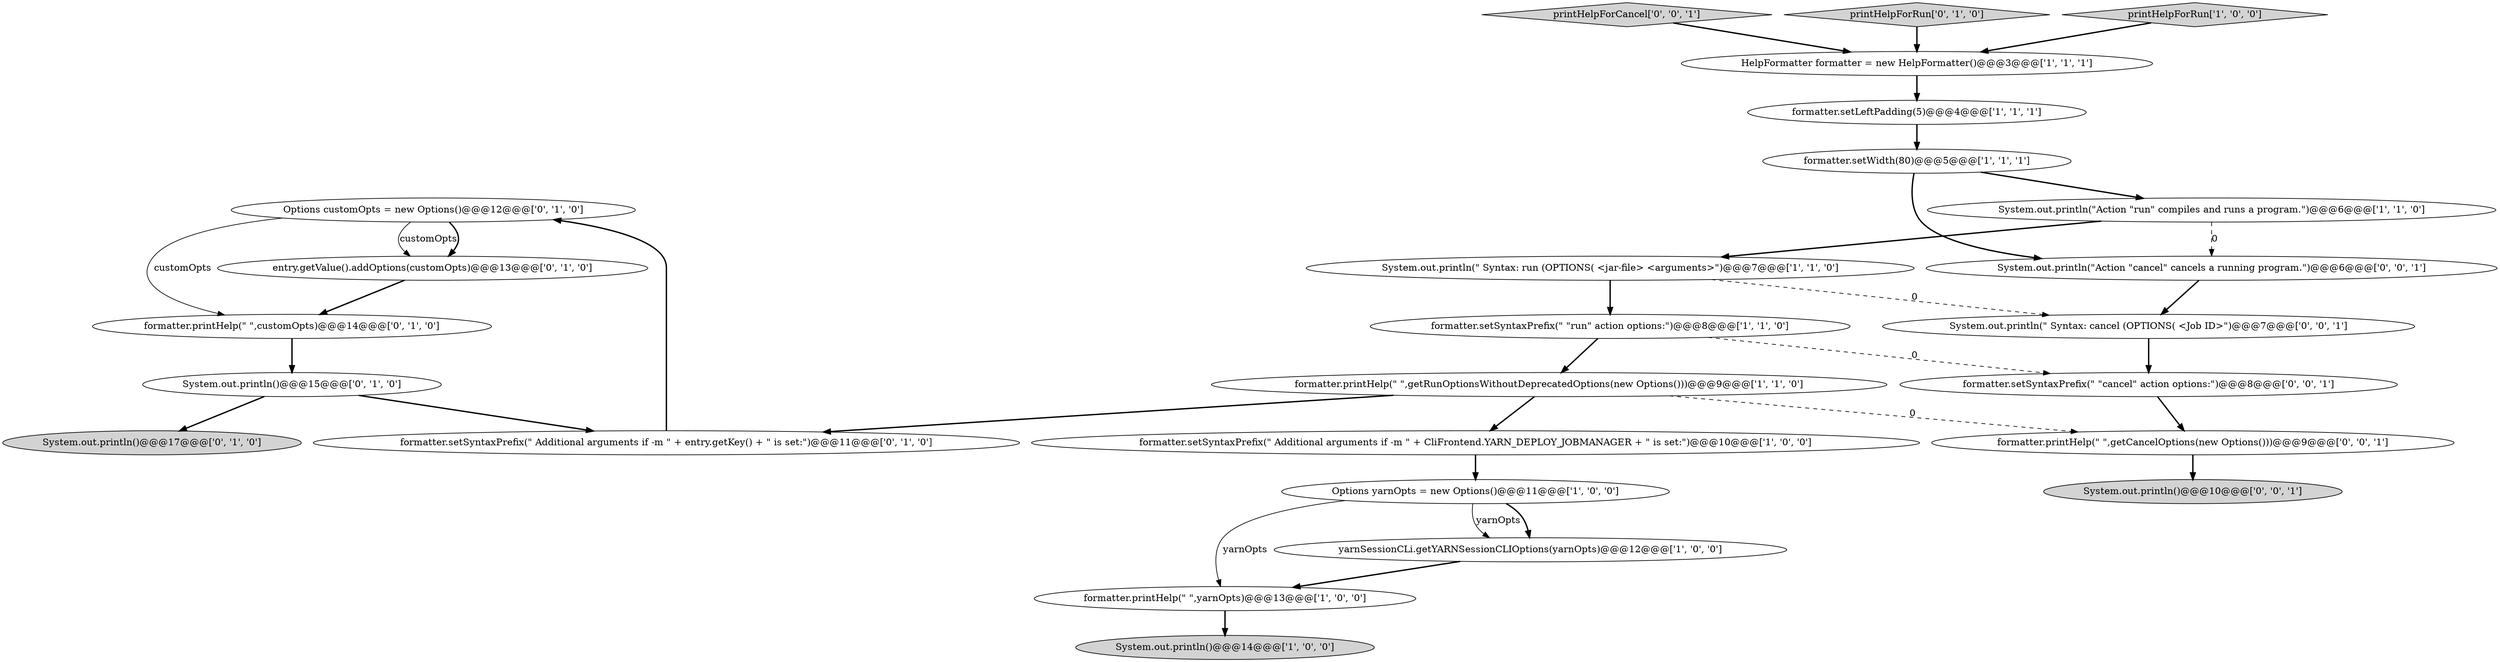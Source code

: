 digraph {
16 [style = filled, label = "Options customOpts = new Options()@@@12@@@['0', '1', '0']", fillcolor = white, shape = ellipse image = "AAA0AAABBB2BBB"];
25 [style = filled, label = "printHelpForCancel['0', '0', '1']", fillcolor = lightgray, shape = diamond image = "AAA0AAABBB3BBB"];
4 [style = filled, label = "formatter.printHelp(\" \",yarnOpts)@@@13@@@['1', '0', '0']", fillcolor = white, shape = ellipse image = "AAA0AAABBB1BBB"];
18 [style = filled, label = "formatter.printHelp(\" \",customOpts)@@@14@@@['0', '1', '0']", fillcolor = white, shape = ellipse image = "AAA1AAABBB2BBB"];
2 [style = filled, label = "formatter.setSyntaxPrefix(\" \"run\" action options:\")@@@8@@@['1', '1', '0']", fillcolor = white, shape = ellipse image = "AAA0AAABBB1BBB"];
3 [style = filled, label = "formatter.setWidth(80)@@@5@@@['1', '1', '1']", fillcolor = white, shape = ellipse image = "AAA0AAABBB1BBB"];
9 [style = filled, label = "Options yarnOpts = new Options()@@@11@@@['1', '0', '0']", fillcolor = white, shape = ellipse image = "AAA0AAABBB1BBB"];
8 [style = filled, label = "formatter.printHelp(\" \",getRunOptionsWithoutDeprecatedOptions(new Options()))@@@9@@@['1', '1', '0']", fillcolor = white, shape = ellipse image = "AAA0AAABBB1BBB"];
17 [style = filled, label = "entry.getValue().addOptions(customOpts)@@@13@@@['0', '1', '0']", fillcolor = white, shape = ellipse image = "AAA0AAABBB2BBB"];
24 [style = filled, label = "System.out.println()@@@10@@@['0', '0', '1']", fillcolor = lightgray, shape = ellipse image = "AAA0AAABBB3BBB"];
10 [style = filled, label = "System.out.println(\" Syntax: run (OPTIONS( <jar-file> <arguments>\")@@@7@@@['1', '1', '0']", fillcolor = white, shape = ellipse image = "AAA0AAABBB1BBB"];
6 [style = filled, label = "formatter.setLeftPadding(5)@@@4@@@['1', '1', '1']", fillcolor = white, shape = ellipse image = "AAA0AAABBB1BBB"];
7 [style = filled, label = "System.out.println()@@@14@@@['1', '0', '0']", fillcolor = lightgray, shape = ellipse image = "AAA0AAABBB1BBB"];
19 [style = filled, label = "printHelpForRun['0', '1', '0']", fillcolor = lightgray, shape = diamond image = "AAA0AAABBB2BBB"];
22 [style = filled, label = "System.out.println(\"Action \"cancel\" cancels a running program.\")@@@6@@@['0', '0', '1']", fillcolor = white, shape = ellipse image = "AAA0AAABBB3BBB"];
5 [style = filled, label = "System.out.println(\"Action \"run\" compiles and runs a program.\")@@@6@@@['1', '1', '0']", fillcolor = white, shape = ellipse image = "AAA0AAABBB1BBB"];
15 [style = filled, label = "System.out.println()@@@17@@@['0', '1', '0']", fillcolor = lightgray, shape = ellipse image = "AAA1AAABBB2BBB"];
21 [style = filled, label = "formatter.setSyntaxPrefix(\" \"cancel\" action options:\")@@@8@@@['0', '0', '1']", fillcolor = white, shape = ellipse image = "AAA0AAABBB3BBB"];
13 [style = filled, label = "formatter.setSyntaxPrefix(\" Additional arguments if -m \" + entry.getKey() + \" is set:\")@@@11@@@['0', '1', '0']", fillcolor = white, shape = ellipse image = "AAA0AAABBB2BBB"];
1 [style = filled, label = "yarnSessionCLi.getYARNSessionCLIOptions(yarnOpts)@@@12@@@['1', '0', '0']", fillcolor = white, shape = ellipse image = "AAA0AAABBB1BBB"];
12 [style = filled, label = "HelpFormatter formatter = new HelpFormatter()@@@3@@@['1', '1', '1']", fillcolor = white, shape = ellipse image = "AAA0AAABBB1BBB"];
11 [style = filled, label = "printHelpForRun['1', '0', '0']", fillcolor = lightgray, shape = diamond image = "AAA0AAABBB1BBB"];
23 [style = filled, label = "formatter.printHelp(\" \",getCancelOptions(new Options()))@@@9@@@['0', '0', '1']", fillcolor = white, shape = ellipse image = "AAA0AAABBB3BBB"];
0 [style = filled, label = "formatter.setSyntaxPrefix(\" Additional arguments if -m \" + CliFrontend.YARN_DEPLOY_JOBMANAGER + \" is set:\")@@@10@@@['1', '0', '0']", fillcolor = white, shape = ellipse image = "AAA0AAABBB1BBB"];
14 [style = filled, label = "System.out.println()@@@15@@@['0', '1', '0']", fillcolor = white, shape = ellipse image = "AAA0AAABBB2BBB"];
20 [style = filled, label = "System.out.println(\" Syntax: cancel (OPTIONS( <Job ID>\")@@@7@@@['0', '0', '1']", fillcolor = white, shape = ellipse image = "AAA0AAABBB3BBB"];
5->22 [style = dashed, label="0"];
9->4 [style = solid, label="yarnOpts"];
4->7 [style = bold, label=""];
10->2 [style = bold, label=""];
11->12 [style = bold, label=""];
8->0 [style = bold, label=""];
23->24 [style = bold, label=""];
0->9 [style = bold, label=""];
14->13 [style = bold, label=""];
22->20 [style = bold, label=""];
16->18 [style = solid, label="customOpts"];
5->10 [style = bold, label=""];
25->12 [style = bold, label=""];
3->5 [style = bold, label=""];
2->8 [style = bold, label=""];
8->23 [style = dashed, label="0"];
20->21 [style = bold, label=""];
16->17 [style = solid, label="customOpts"];
13->16 [style = bold, label=""];
6->3 [style = bold, label=""];
8->13 [style = bold, label=""];
1->4 [style = bold, label=""];
2->21 [style = dashed, label="0"];
3->22 [style = bold, label=""];
16->17 [style = bold, label=""];
9->1 [style = solid, label="yarnOpts"];
18->14 [style = bold, label=""];
21->23 [style = bold, label=""];
14->15 [style = bold, label=""];
9->1 [style = bold, label=""];
19->12 [style = bold, label=""];
10->20 [style = dashed, label="0"];
12->6 [style = bold, label=""];
17->18 [style = bold, label=""];
}
